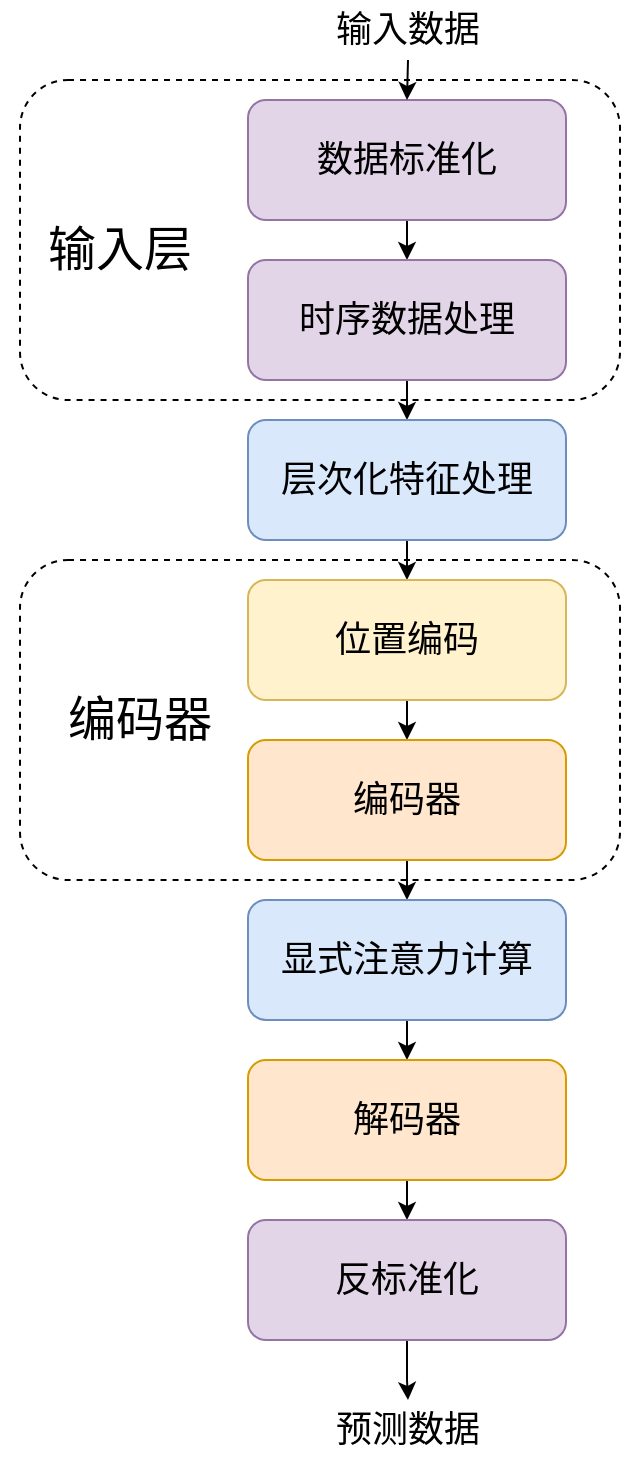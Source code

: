 <mxfile version="26.3.0">
  <diagram name="第 1 页" id="w7U3_HbaIbr9yU2ABQkF">
    <mxGraphModel dx="1426" dy="797" grid="1" gridSize="10" guides="1" tooltips="1" connect="1" arrows="1" fold="1" page="1" pageScale="1" pageWidth="827" pageHeight="1169" background="#ffffff" math="0" shadow="0">
      <root>
        <mxCell id="0" />
        <mxCell id="1" parent="0" />
        <mxCell id="sn3fn-c3Sr_noOPjmAJB-11" style="edgeStyle=orthogonalEdgeStyle;rounded=0;orthogonalLoop=1;jettySize=auto;html=1;exitX=0.5;exitY=1;exitDx=0;exitDy=0;entryX=0.5;entryY=0;entryDx=0;entryDy=0;" edge="1" parent="1" source="sn3fn-c3Sr_noOPjmAJB-1" target="sn3fn-c3Sr_noOPjmAJB-2">
          <mxGeometry relative="1" as="geometry" />
        </mxCell>
        <mxCell id="sn3fn-c3Sr_noOPjmAJB-1" value="&lt;font style=&quot;font-size: 18px;&quot;&gt;数据标准化&lt;/font&gt;" style="rounded=1;whiteSpace=wrap;html=1;fillColor=#e1d5e7;strokeColor=#9673a6;" vertex="1" parent="1">
          <mxGeometry x="334" y="120" width="159" height="60" as="geometry" />
        </mxCell>
        <mxCell id="sn3fn-c3Sr_noOPjmAJB-12" style="edgeStyle=orthogonalEdgeStyle;rounded=0;orthogonalLoop=1;jettySize=auto;html=1;exitX=0.5;exitY=1;exitDx=0;exitDy=0;entryX=0.5;entryY=0;entryDx=0;entryDy=0;" edge="1" parent="1" source="sn3fn-c3Sr_noOPjmAJB-2" target="sn3fn-c3Sr_noOPjmAJB-3">
          <mxGeometry relative="1" as="geometry" />
        </mxCell>
        <mxCell id="sn3fn-c3Sr_noOPjmAJB-2" value="&lt;font style=&quot;font-size: 18px;&quot;&gt;时序数据处理&lt;/font&gt;" style="rounded=1;whiteSpace=wrap;html=1;fillColor=#e1d5e7;strokeColor=#9673a6;" vertex="1" parent="1">
          <mxGeometry x="334" y="200" width="159" height="60" as="geometry" />
        </mxCell>
        <mxCell id="sn3fn-c3Sr_noOPjmAJB-13" style="edgeStyle=orthogonalEdgeStyle;rounded=0;orthogonalLoop=1;jettySize=auto;html=1;exitX=0.5;exitY=1;exitDx=0;exitDy=0;entryX=0.5;entryY=0;entryDx=0;entryDy=0;" edge="1" parent="1" source="sn3fn-c3Sr_noOPjmAJB-3" target="sn3fn-c3Sr_noOPjmAJB-4">
          <mxGeometry relative="1" as="geometry" />
        </mxCell>
        <mxCell id="sn3fn-c3Sr_noOPjmAJB-3" value="&lt;font style=&quot;font-size: 18px;&quot;&gt;层次化特征处理&lt;/font&gt;" style="rounded=1;whiteSpace=wrap;html=1;fillColor=#dae8fc;strokeColor=#6c8ebf;" vertex="1" parent="1">
          <mxGeometry x="334" y="280" width="159" height="60" as="geometry" />
        </mxCell>
        <mxCell id="sn3fn-c3Sr_noOPjmAJB-14" style="edgeStyle=orthogonalEdgeStyle;rounded=0;orthogonalLoop=1;jettySize=auto;html=1;exitX=0.5;exitY=1;exitDx=0;exitDy=0;entryX=0.5;entryY=0;entryDx=0;entryDy=0;" edge="1" parent="1" source="sn3fn-c3Sr_noOPjmAJB-4" target="sn3fn-c3Sr_noOPjmAJB-5">
          <mxGeometry relative="1" as="geometry" />
        </mxCell>
        <mxCell id="sn3fn-c3Sr_noOPjmAJB-4" value="&lt;font style=&quot;font-size: 18px;&quot;&gt;位置编码&lt;/font&gt;" style="rounded=1;whiteSpace=wrap;html=1;fillColor=#fff2cc;strokeColor=#d6b656;" vertex="1" parent="1">
          <mxGeometry x="334" y="360" width="159" height="60" as="geometry" />
        </mxCell>
        <mxCell id="sn3fn-c3Sr_noOPjmAJB-15" style="edgeStyle=orthogonalEdgeStyle;rounded=0;orthogonalLoop=1;jettySize=auto;html=1;exitX=0.5;exitY=1;exitDx=0;exitDy=0;entryX=0.5;entryY=0;entryDx=0;entryDy=0;" edge="1" parent="1" source="sn3fn-c3Sr_noOPjmAJB-5" target="sn3fn-c3Sr_noOPjmAJB-6">
          <mxGeometry relative="1" as="geometry" />
        </mxCell>
        <mxCell id="sn3fn-c3Sr_noOPjmAJB-5" value="&lt;font style=&quot;font-size: 18px;&quot;&gt;编码器&lt;/font&gt;" style="rounded=1;whiteSpace=wrap;html=1;fillColor=#ffe6cc;strokeColor=#d79b00;" vertex="1" parent="1">
          <mxGeometry x="334" y="440" width="159" height="60" as="geometry" />
        </mxCell>
        <mxCell id="sn3fn-c3Sr_noOPjmAJB-16" style="edgeStyle=orthogonalEdgeStyle;rounded=0;orthogonalLoop=1;jettySize=auto;html=1;exitX=0.5;exitY=1;exitDx=0;exitDy=0;entryX=0.5;entryY=0;entryDx=0;entryDy=0;" edge="1" parent="1" source="sn3fn-c3Sr_noOPjmAJB-6" target="sn3fn-c3Sr_noOPjmAJB-7">
          <mxGeometry relative="1" as="geometry" />
        </mxCell>
        <mxCell id="sn3fn-c3Sr_noOPjmAJB-6" value="&lt;font style=&quot;font-size: 18px;&quot;&gt;显式注意力计算&lt;/font&gt;" style="rounded=1;whiteSpace=wrap;html=1;fillColor=#dae8fc;strokeColor=#6c8ebf;" vertex="1" parent="1">
          <mxGeometry x="334" y="520" width="159" height="60" as="geometry" />
        </mxCell>
        <mxCell id="sn3fn-c3Sr_noOPjmAJB-17" style="edgeStyle=orthogonalEdgeStyle;rounded=0;orthogonalLoop=1;jettySize=auto;html=1;exitX=0.5;exitY=1;exitDx=0;exitDy=0;entryX=0.5;entryY=0;entryDx=0;entryDy=0;" edge="1" parent="1" source="sn3fn-c3Sr_noOPjmAJB-7" target="sn3fn-c3Sr_noOPjmAJB-8">
          <mxGeometry relative="1" as="geometry" />
        </mxCell>
        <mxCell id="sn3fn-c3Sr_noOPjmAJB-7" value="&lt;font style=&quot;font-size: 18px;&quot;&gt;解码器&lt;/font&gt;" style="rounded=1;whiteSpace=wrap;html=1;fillColor=#ffe6cc;strokeColor=#d79b00;" vertex="1" parent="1">
          <mxGeometry x="334" y="600" width="159" height="60" as="geometry" />
        </mxCell>
        <mxCell id="sn3fn-c3Sr_noOPjmAJB-23" value="" style="edgeStyle=orthogonalEdgeStyle;rounded=0;orthogonalLoop=1;jettySize=auto;html=1;" edge="1" parent="1" source="sn3fn-c3Sr_noOPjmAJB-8" target="sn3fn-c3Sr_noOPjmAJB-22">
          <mxGeometry relative="1" as="geometry" />
        </mxCell>
        <mxCell id="sn3fn-c3Sr_noOPjmAJB-8" value="&lt;font style=&quot;font-size: 18px;&quot;&gt;反标准化&lt;/font&gt;" style="rounded=1;whiteSpace=wrap;html=1;fillColor=#e1d5e7;strokeColor=#9673a6;" vertex="1" parent="1">
          <mxGeometry x="334" y="680" width="159" height="60" as="geometry" />
        </mxCell>
        <mxCell id="sn3fn-c3Sr_noOPjmAJB-21" style="edgeStyle=orthogonalEdgeStyle;rounded=0;orthogonalLoop=1;jettySize=auto;html=1;exitX=0.5;exitY=1;exitDx=0;exitDy=0;entryX=0.5;entryY=0;entryDx=0;entryDy=0;" edge="1" parent="1" source="sn3fn-c3Sr_noOPjmAJB-20" target="sn3fn-c3Sr_noOPjmAJB-1">
          <mxGeometry relative="1" as="geometry" />
        </mxCell>
        <mxCell id="sn3fn-c3Sr_noOPjmAJB-20" value="&lt;font style=&quot;font-size: 18px;&quot;&gt;输入数据&lt;/font&gt;" style="text;html=1;align=center;verticalAlign=middle;whiteSpace=wrap;rounded=0;" vertex="1" parent="1">
          <mxGeometry x="371" y="70" width="86" height="30" as="geometry" />
        </mxCell>
        <mxCell id="sn3fn-c3Sr_noOPjmAJB-22" value="&lt;font style=&quot;font-size: 18px;&quot;&gt;预测数据&lt;/font&gt;" style="text;html=1;align=center;verticalAlign=middle;whiteSpace=wrap;rounded=0;" vertex="1" parent="1">
          <mxGeometry x="371" y="770" width="86" height="30" as="geometry" />
        </mxCell>
        <mxCell id="sn3fn-c3Sr_noOPjmAJB-24" value="" style="rounded=1;whiteSpace=wrap;html=1;fillColor=none;dashed=1;" vertex="1" parent="1">
          <mxGeometry x="220" y="110" width="300" height="160" as="geometry" />
        </mxCell>
        <mxCell id="sn3fn-c3Sr_noOPjmAJB-25" value="&lt;font style=&quot;font-size: 24px;&quot;&gt;输入层&lt;/font&gt;" style="text;html=1;align=center;verticalAlign=middle;whiteSpace=wrap;rounded=0;" vertex="1" parent="1">
          <mxGeometry x="210" y="180" width="120" height="30" as="geometry" />
        </mxCell>
        <mxCell id="sn3fn-c3Sr_noOPjmAJB-26" value="" style="rounded=1;whiteSpace=wrap;html=1;fillColor=none;dashed=1;" vertex="1" parent="1">
          <mxGeometry x="220" y="350" width="300" height="160" as="geometry" />
        </mxCell>
        <mxCell id="sn3fn-c3Sr_noOPjmAJB-27" value="&lt;font style=&quot;font-size: 24px;&quot;&gt;编码器&lt;/font&gt;" style="text;html=1;align=center;verticalAlign=middle;whiteSpace=wrap;rounded=0;" vertex="1" parent="1">
          <mxGeometry x="220" y="415" width="120" height="30" as="geometry" />
        </mxCell>
      </root>
    </mxGraphModel>
  </diagram>
</mxfile>
